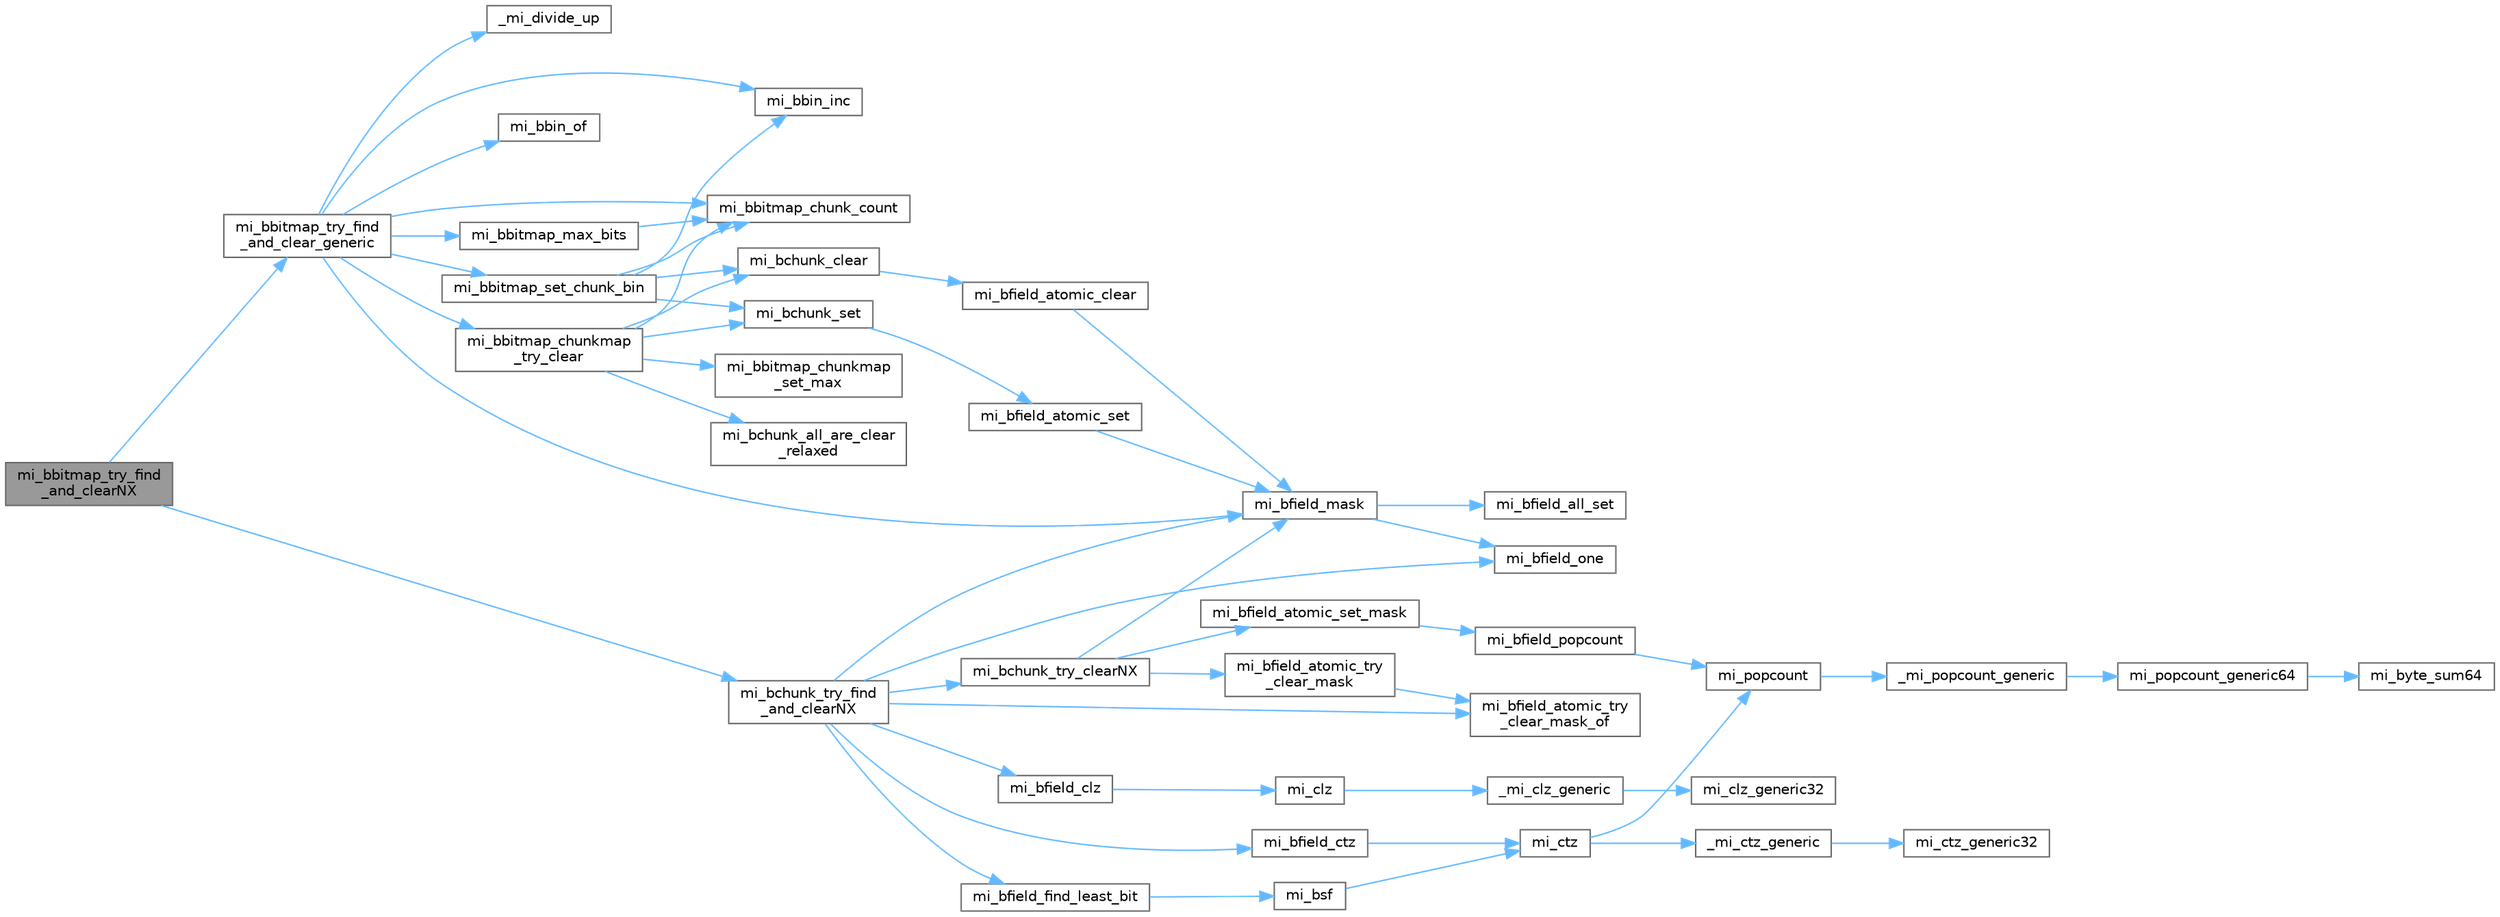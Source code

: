 digraph "mi_bbitmap_try_find_and_clearNX"
{
 // LATEX_PDF_SIZE
  bgcolor="transparent";
  edge [fontname=Helvetica,fontsize=10,labelfontname=Helvetica,labelfontsize=10];
  node [fontname=Helvetica,fontsize=10,shape=box,height=0.2,width=0.4];
  rankdir="LR";
  Node1 [id="Node000001",label="mi_bbitmap_try_find\l_and_clearNX",height=0.2,width=0.4,color="gray40", fillcolor="grey60", style="filled", fontcolor="black",tooltip=" "];
  Node1 -> Node2 [id="edge52_Node000001_Node000002",color="steelblue1",style="solid",tooltip=" "];
  Node2 [id="Node000002",label="mi_bbitmap_try_find\l_and_clear_generic",height=0.2,width=0.4,color="grey40", fillcolor="white", style="filled",URL="$bitmap_8c.html#a5b5cc8e21e44f0a6ef8022fbd7ee2eb7",tooltip=" "];
  Node2 -> Node3 [id="edge53_Node000002_Node000003",color="steelblue1",style="solid",tooltip=" "];
  Node3 [id="Node000003",label="_mi_divide_up",height=0.2,width=0.4,color="grey40", fillcolor="white", style="filled",URL="$_e_a_s_t_l_2packages_2mimalloc_2include_2mimalloc_2internal_8h.html#a693e5b64e9a4644c716974dda2395edc",tooltip=" "];
  Node2 -> Node4 [id="edge54_Node000002_Node000004",color="steelblue1",style="solid",tooltip=" "];
  Node4 [id="Node000004",label="mi_bbin_inc",height=0.2,width=0.4,color="grey40", fillcolor="white", style="filled",URL="$bitmap_8h.html#a3ac44ca2692e75b2a9bc1ab1ed9f5a84",tooltip=" "];
  Node2 -> Node5 [id="edge55_Node000002_Node000005",color="steelblue1",style="solid",tooltip=" "];
  Node5 [id="Node000005",label="mi_bbin_of",height=0.2,width=0.4,color="grey40", fillcolor="white", style="filled",URL="$bitmap_8h.html#a2b2a3c07810f9ec7680d37f24113c16c",tooltip=" "];
  Node2 -> Node6 [id="edge56_Node000002_Node000006",color="steelblue1",style="solid",tooltip=" "];
  Node6 [id="Node000006",label="mi_bbitmap_chunk_count",height=0.2,width=0.4,color="grey40", fillcolor="white", style="filled",URL="$bitmap_8h.html#a61d4c39827af9a9dbeb574d28856ba90",tooltip=" "];
  Node2 -> Node7 [id="edge57_Node000002_Node000007",color="steelblue1",style="solid",tooltip=" "];
  Node7 [id="Node000007",label="mi_bbitmap_chunkmap\l_try_clear",height=0.2,width=0.4,color="grey40", fillcolor="white", style="filled",URL="$bitmap_8c.html#a0d4eacebd0a3822984c96967db54af70",tooltip=" "];
  Node7 -> Node6 [id="edge58_Node000007_Node000006",color="steelblue1",style="solid",tooltip=" "];
  Node7 -> Node8 [id="edge59_Node000007_Node000008",color="steelblue1",style="solid",tooltip=" "];
  Node8 [id="Node000008",label="mi_bbitmap_chunkmap\l_set_max",height=0.2,width=0.4,color="grey40", fillcolor="white", style="filled",URL="$bitmap_8c.html#a841d1e310df48c7f00345ba145298635",tooltip=" "];
  Node7 -> Node9 [id="edge60_Node000007_Node000009",color="steelblue1",style="solid",tooltip=" "];
  Node9 [id="Node000009",label="mi_bchunk_all_are_clear\l_relaxed",height=0.2,width=0.4,color="grey40", fillcolor="white", style="filled",URL="$bitmap_8c.html#a88902555fe05fa9a9b3d747b230f45b2",tooltip=" "];
  Node7 -> Node10 [id="edge61_Node000007_Node000010",color="steelblue1",style="solid",tooltip=" "];
  Node10 [id="Node000010",label="mi_bchunk_clear",height=0.2,width=0.4,color="grey40", fillcolor="white", style="filled",URL="$bitmap_8c.html#a9dfbfc8fe0b5d49b9cb05fb4a16ce60c",tooltip=" "];
  Node10 -> Node11 [id="edge62_Node000010_Node000011",color="steelblue1",style="solid",tooltip=" "];
  Node11 [id="Node000011",label="mi_bfield_atomic_clear",height=0.2,width=0.4,color="grey40", fillcolor="white", style="filled",URL="$bitmap_8c.html#a19352c87837362ef0ffc2f00152ca428",tooltip=" "];
  Node11 -> Node12 [id="edge63_Node000011_Node000012",color="steelblue1",style="solid",tooltip=" "];
  Node12 [id="Node000012",label="mi_bfield_mask",height=0.2,width=0.4,color="grey40", fillcolor="white", style="filled",URL="$bitmap_8c.html#aa4d08980dc8daf4bb8b950a4d4a687ef",tooltip=" "];
  Node12 -> Node13 [id="edge64_Node000012_Node000013",color="steelblue1",style="solid",tooltip=" "];
  Node13 [id="Node000013",label="mi_bfield_all_set",height=0.2,width=0.4,color="grey40", fillcolor="white", style="filled",URL="$bitmap_8c.html#a68733ed030dc38eabe23102bf17fa86d",tooltip=" "];
  Node12 -> Node14 [id="edge65_Node000012_Node000014",color="steelblue1",style="solid",tooltip=" "];
  Node14 [id="Node000014",label="mi_bfield_one",height=0.2,width=0.4,color="grey40", fillcolor="white", style="filled",URL="$bitmap_8c.html#a8e898496b41e387ca00e77eff2cc364d",tooltip=" "];
  Node7 -> Node15 [id="edge66_Node000007_Node000015",color="steelblue1",style="solid",tooltip=" "];
  Node15 [id="Node000015",label="mi_bchunk_set",height=0.2,width=0.4,color="grey40", fillcolor="white", style="filled",URL="$bitmap_8c.html#ab346ba3b2da689a30e5cc0bf7348e552",tooltip=" "];
  Node15 -> Node16 [id="edge67_Node000015_Node000016",color="steelblue1",style="solid",tooltip=" "];
  Node16 [id="Node000016",label="mi_bfield_atomic_set",height=0.2,width=0.4,color="grey40", fillcolor="white", style="filled",URL="$bitmap_8c.html#adc19e319ae9cc70bef6264077249f89b",tooltip=" "];
  Node16 -> Node12 [id="edge68_Node000016_Node000012",color="steelblue1",style="solid",tooltip=" "];
  Node2 -> Node17 [id="edge69_Node000002_Node000017",color="steelblue1",style="solid",tooltip=" "];
  Node17 [id="Node000017",label="mi_bbitmap_max_bits",height=0.2,width=0.4,color="grey40", fillcolor="white", style="filled",URL="$bitmap_8h.html#afb1f816c002677982471bf19521ac6ee",tooltip=" "];
  Node17 -> Node6 [id="edge70_Node000017_Node000006",color="steelblue1",style="solid",tooltip=" "];
  Node2 -> Node18 [id="edge71_Node000002_Node000018",color="steelblue1",style="solid",tooltip=" "];
  Node18 [id="Node000018",label="mi_bbitmap_set_chunk_bin",height=0.2,width=0.4,color="grey40", fillcolor="white", style="filled",URL="$bitmap_8c.html#ade3837b1ccb66e3adb45a8a6fdb71a77",tooltip=" "];
  Node18 -> Node4 [id="edge72_Node000018_Node000004",color="steelblue1",style="solid",tooltip=" "];
  Node18 -> Node6 [id="edge73_Node000018_Node000006",color="steelblue1",style="solid",tooltip=" "];
  Node18 -> Node10 [id="edge74_Node000018_Node000010",color="steelblue1",style="solid",tooltip=" "];
  Node18 -> Node15 [id="edge75_Node000018_Node000015",color="steelblue1",style="solid",tooltip=" "];
  Node2 -> Node12 [id="edge76_Node000002_Node000012",color="steelblue1",style="solid",tooltip=" "];
  Node1 -> Node19 [id="edge77_Node000001_Node000019",color="steelblue1",style="solid",tooltip=" "];
  Node19 [id="Node000019",label="mi_bchunk_try_find\l_and_clearNX",height=0.2,width=0.4,color="grey40", fillcolor="white", style="filled",URL="$bitmap_8c.html#a42150c51b3d6ffaeacbb26995bf8dbd7",tooltip=" "];
  Node19 -> Node20 [id="edge78_Node000019_Node000020",color="steelblue1",style="solid",tooltip=" "];
  Node20 [id="Node000020",label="mi_bchunk_try_clearNX",height=0.2,width=0.4,color="grey40", fillcolor="white", style="filled",URL="$bitmap_8c.html#ac1f1eaa500cd758892ff36af257c1b0b",tooltip=" "];
  Node20 -> Node21 [id="edge79_Node000020_Node000021",color="steelblue1",style="solid",tooltip=" "];
  Node21 [id="Node000021",label="mi_bfield_atomic_set_mask",height=0.2,width=0.4,color="grey40", fillcolor="white", style="filled",URL="$bitmap_8c.html#a3aa02a150aa2df9d5d92fac60d1f39ee",tooltip=" "];
  Node21 -> Node22 [id="edge80_Node000021_Node000022",color="steelblue1",style="solid",tooltip=" "];
  Node22 [id="Node000022",label="mi_bfield_popcount",height=0.2,width=0.4,color="grey40", fillcolor="white", style="filled",URL="$bitmap_8c.html#abefd27aa9e4c7a51d85c63a2b2374928",tooltip=" "];
  Node22 -> Node23 [id="edge81_Node000022_Node000023",color="steelblue1",style="solid",tooltip=" "];
  Node23 [id="Node000023",label="mi_popcount",height=0.2,width=0.4,color="grey40", fillcolor="white", style="filled",URL="$bits_8h.html#ac2a9854186003f70eb01135c9aca3529",tooltip=" "];
  Node23 -> Node24 [id="edge82_Node000023_Node000024",color="steelblue1",style="solid",tooltip=" "];
  Node24 [id="Node000024",label="_mi_popcount_generic",height=0.2,width=0.4,color="grey40", fillcolor="white", style="filled",URL="$libc_8c.html#aaab27db7dbed686101df507edc29d20b",tooltip=" "];
  Node24 -> Node25 [id="edge83_Node000024_Node000025",color="steelblue1",style="solid",tooltip=" "];
  Node25 [id="Node000025",label="mi_popcount_generic64",height=0.2,width=0.4,color="grey40", fillcolor="white", style="filled",URL="$libc_8c.html#a533578e7639a04fe16a92e5a7f5061d6",tooltip=" "];
  Node25 -> Node26 [id="edge84_Node000025_Node000026",color="steelblue1",style="solid",tooltip=" "];
  Node26 [id="Node000026",label="mi_byte_sum64",height=0.2,width=0.4,color="grey40", fillcolor="white", style="filled",URL="$libc_8c.html#ac08026bb16e7424486bc67475822bf66",tooltip=" "];
  Node20 -> Node27 [id="edge85_Node000020_Node000027",color="steelblue1",style="solid",tooltip=" "];
  Node27 [id="Node000027",label="mi_bfield_atomic_try\l_clear_mask",height=0.2,width=0.4,color="grey40", fillcolor="white", style="filled",URL="$bitmap_8c.html#a61e9d10624c9c89874ed34d17995570a",tooltip=" "];
  Node27 -> Node28 [id="edge86_Node000027_Node000028",color="steelblue1",style="solid",tooltip=" "];
  Node28 [id="Node000028",label="mi_bfield_atomic_try\l_clear_mask_of",height=0.2,width=0.4,color="grey40", fillcolor="white", style="filled",URL="$bitmap_8c.html#a73c19c3d1d7503123b9c606a25234113",tooltip=" "];
  Node20 -> Node12 [id="edge87_Node000020_Node000012",color="steelblue1",style="solid",tooltip=" "];
  Node19 -> Node28 [id="edge88_Node000019_Node000028",color="steelblue1",style="solid",tooltip=" "];
  Node19 -> Node29 [id="edge89_Node000019_Node000029",color="steelblue1",style="solid",tooltip=" "];
  Node29 [id="Node000029",label="mi_bfield_clz",height=0.2,width=0.4,color="grey40", fillcolor="white", style="filled",URL="$bitmap_8c.html#a3a2008cf0050b5dd55ec336f8d72988f",tooltip=" "];
  Node29 -> Node30 [id="edge90_Node000029_Node000030",color="steelblue1",style="solid",tooltip=" "];
  Node30 [id="Node000030",label="mi_clz",height=0.2,width=0.4,color="grey40", fillcolor="white", style="filled",URL="$bits_8h.html#af432eec4ac40df0b60ba04ea09a103fb",tooltip=" "];
  Node30 -> Node31 [id="edge91_Node000030_Node000031",color="steelblue1",style="solid",tooltip=" "];
  Node31 [id="Node000031",label="_mi_clz_generic",height=0.2,width=0.4,color="grey40", fillcolor="white", style="filled",URL="$libc_8c.html#a1bc7ba0ba86e936bbfd596d1285cf9e0",tooltip=" "];
  Node31 -> Node32 [id="edge92_Node000031_Node000032",color="steelblue1",style="solid",tooltip=" "];
  Node32 [id="Node000032",label="mi_clz_generic32",height=0.2,width=0.4,color="grey40", fillcolor="white", style="filled",URL="$libc_8c.html#aa16c4ab1fbf97c298ce47bb145cd42e9",tooltip=" "];
  Node19 -> Node33 [id="edge93_Node000019_Node000033",color="steelblue1",style="solid",tooltip=" "];
  Node33 [id="Node000033",label="mi_bfield_ctz",height=0.2,width=0.4,color="grey40", fillcolor="white", style="filled",URL="$bitmap_8c.html#a5fb9332916a3ebbc622036d3979f035d",tooltip=" "];
  Node33 -> Node34 [id="edge94_Node000033_Node000034",color="steelblue1",style="solid",tooltip=" "];
  Node34 [id="Node000034",label="mi_ctz",height=0.2,width=0.4,color="grey40", fillcolor="white", style="filled",URL="$bits_8h.html#a8eb514b948438b609030d3d13c0d1c6d",tooltip=" "];
  Node34 -> Node35 [id="edge95_Node000034_Node000035",color="steelblue1",style="solid",tooltip=" "];
  Node35 [id="Node000035",label="_mi_ctz_generic",height=0.2,width=0.4,color="grey40", fillcolor="white", style="filled",URL="$libc_8c.html#aaf9cb98b0eccdf3c2bcfb027728ee7b0",tooltip=" "];
  Node35 -> Node36 [id="edge96_Node000035_Node000036",color="steelblue1",style="solid",tooltip=" "];
  Node36 [id="Node000036",label="mi_ctz_generic32",height=0.2,width=0.4,color="grey40", fillcolor="white", style="filled",URL="$libc_8c.html#a302fccef2ee4de93b9121915f0d7fc73",tooltip=" "];
  Node34 -> Node23 [id="edge97_Node000034_Node000023",color="steelblue1",style="solid",tooltip=" "];
  Node19 -> Node37 [id="edge98_Node000019_Node000037",color="steelblue1",style="solid",tooltip=" "];
  Node37 [id="Node000037",label="mi_bfield_find_least_bit",height=0.2,width=0.4,color="grey40", fillcolor="white", style="filled",URL="$bitmap_8c.html#a81530e7b3d5b00380e17776d6bf7def6",tooltip=" "];
  Node37 -> Node38 [id="edge99_Node000037_Node000038",color="steelblue1",style="solid",tooltip=" "];
  Node38 [id="Node000038",label="mi_bsf",height=0.2,width=0.4,color="grey40", fillcolor="white", style="filled",URL="$bits_8h.html#a9a725eee7a716d863140f201d6a970f5",tooltip=" "];
  Node38 -> Node34 [id="edge100_Node000038_Node000034",color="steelblue1",style="solid",tooltip=" "];
  Node19 -> Node12 [id="edge101_Node000019_Node000012",color="steelblue1",style="solid",tooltip=" "];
  Node19 -> Node14 [id="edge102_Node000019_Node000014",color="steelblue1",style="solid",tooltip=" "];
}
